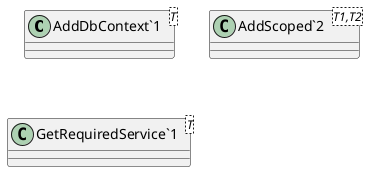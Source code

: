 @startuml
class "AddDbContext`1"<T> {
}
class "AddScoped`2"<T1,T2> {
}
class "GetRequiredService`1"<T> {
}
@enduml

